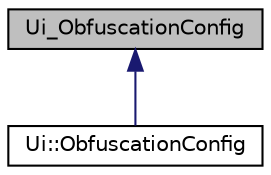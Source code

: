 digraph "Ui_ObfuscationConfig"
{
 // LATEX_PDF_SIZE
  edge [fontname="Helvetica",fontsize="10",labelfontname="Helvetica",labelfontsize="10"];
  node [fontname="Helvetica",fontsize="10",shape=record];
  Node0 [label="Ui_ObfuscationConfig",height=0.2,width=0.4,color="black", fillcolor="grey75", style="filled", fontcolor="black",tooltip=" "];
  Node0 -> Node1 [dir="back",color="midnightblue",fontsize="10",style="solid"];
  Node1 [label="Ui::ObfuscationConfig",height=0.2,width=0.4,color="black", fillcolor="white", style="filled",URL="$class_ui_1_1_obfuscation_config.html",tooltip=" "];
}
